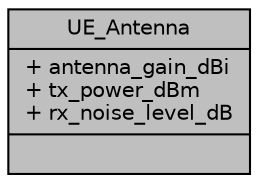 digraph "UE_Antenna"
{
 // LATEX_PDF_SIZE
  edge [fontname="Helvetica",fontsize="10",labelfontname="Helvetica",labelfontsize="10"];
  node [fontname="Helvetica",fontsize="10",shape=record];
  Node1 [label="{UE_Antenna\n|+ antenna_gain_dBi\l+ tx_power_dBm\l+ rx_noise_level_dB\l|}",height=0.2,width=0.4,color="black", fillcolor="grey75", style="filled", fontcolor="black",tooltip=" "];
}

